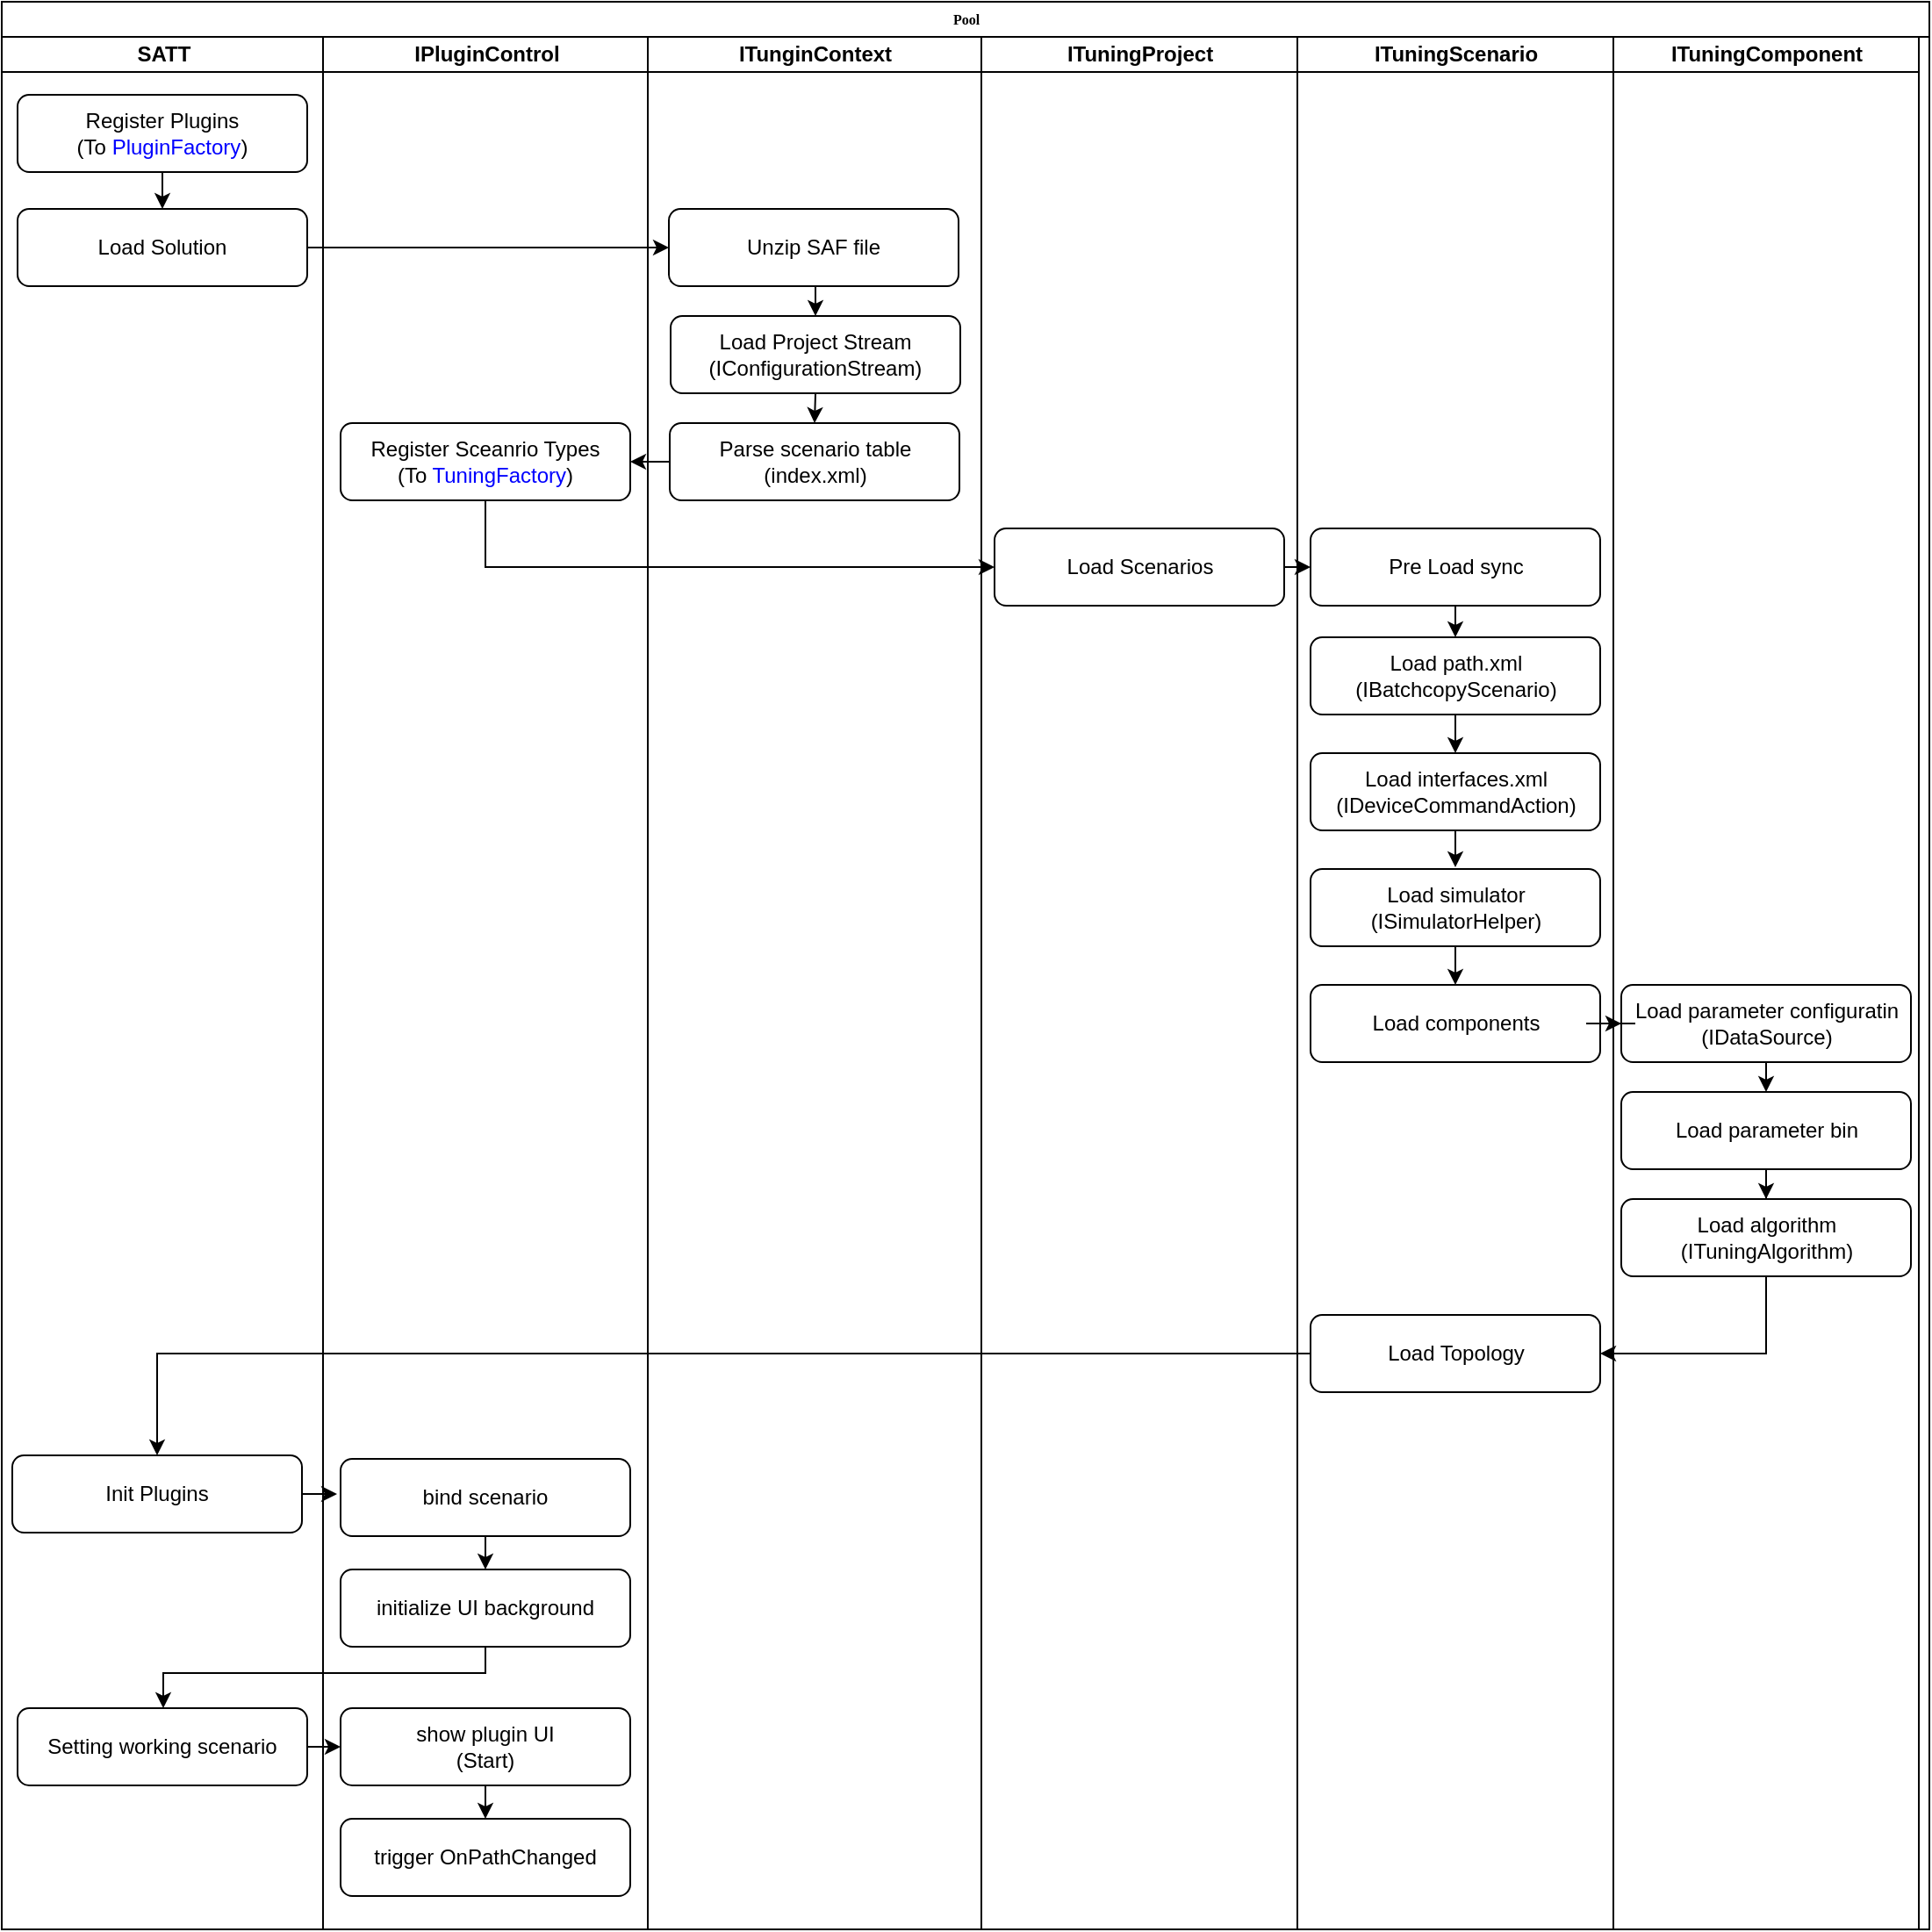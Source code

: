 <mxfile version="18.0.3" type="github">
  <diagram name="Page-1" id="74e2e168-ea6b-b213-b513-2b3c1d86103e">
    <mxGraphModel dx="1422" dy="772" grid="0" gridSize="10" guides="1" tooltips="1" connect="1" arrows="1" fold="1" page="1" pageScale="1" pageWidth="1100" pageHeight="850" background="none" math="0" shadow="0">
      <root>
        <mxCell id="0" />
        <mxCell id="1" parent="0" />
        <mxCell id="77e6c97f196da883-1" value="Pool" style="swimlane;html=1;childLayout=stackLayout;startSize=20;rounded=0;shadow=0;labelBackgroundColor=none;strokeWidth=1;fontFamily=Verdana;fontSize=8;align=center;" parent="1" vertex="1">
          <mxGeometry y="20" width="1098" height="1098" as="geometry" />
        </mxCell>
        <mxCell id="77e6c97f196da883-2" value="SATT" style="swimlane;html=1;startSize=20;" parent="77e6c97f196da883-1" vertex="1">
          <mxGeometry y="20" width="183" height="1078" as="geometry" />
        </mxCell>
        <mxCell id="QMPjAonT9QGGnefhxJ4X-22" style="edgeStyle=orthogonalEdgeStyle;rounded=0;orthogonalLoop=1;jettySize=auto;html=1;exitX=0.5;exitY=1;exitDx=0;exitDy=0;entryX=0.5;entryY=0;entryDx=0;entryDy=0;fontColor=#0000FF;" edge="1" parent="77e6c97f196da883-2" source="QMPjAonT9QGGnefhxJ4X-1" target="QMPjAonT9QGGnefhxJ4X-2">
          <mxGeometry relative="1" as="geometry" />
        </mxCell>
        <mxCell id="QMPjAonT9QGGnefhxJ4X-1" value="Register Plugins&lt;br&gt;(To &lt;font color=&quot;#0000ff&quot;&gt;PluginFactory&lt;/font&gt;)" style="rounded=1;whiteSpace=wrap;html=1;" vertex="1" parent="77e6c97f196da883-2">
          <mxGeometry x="9" y="33" width="165" height="44" as="geometry" />
        </mxCell>
        <mxCell id="QMPjAonT9QGGnefhxJ4X-2" value="Load Solution" style="rounded=1;whiteSpace=wrap;html=1;" vertex="1" parent="77e6c97f196da883-2">
          <mxGeometry x="9" y="98" width="165" height="44" as="geometry" />
        </mxCell>
        <mxCell id="QMPjAonT9QGGnefhxJ4X-18" value="Init Plugins" style="rounded=1;whiteSpace=wrap;html=1;" vertex="1" parent="77e6c97f196da883-2">
          <mxGeometry x="6" y="808" width="165" height="44" as="geometry" />
        </mxCell>
        <mxCell id="QMPjAonT9QGGnefhxJ4X-21" value="Setting working scenario" style="rounded=1;whiteSpace=wrap;html=1;" vertex="1" parent="77e6c97f196da883-2">
          <mxGeometry x="9" y="952" width="165" height="44" as="geometry" />
        </mxCell>
        <mxCell id="77e6c97f196da883-3" value="IPluginControl" style="swimlane;html=1;startSize=20;" parent="77e6c97f196da883-1" vertex="1">
          <mxGeometry x="183" y="20" width="185" height="1078" as="geometry" />
        </mxCell>
        <mxCell id="QMPjAonT9QGGnefhxJ4X-6" value="Register Sceanrio Types&lt;br&gt;(To &lt;font color=&quot;#0000ff&quot;&gt;TuningFactory&lt;/font&gt;)" style="rounded=1;whiteSpace=wrap;html=1;" vertex="1" parent="77e6c97f196da883-3">
          <mxGeometry x="10" y="220" width="165" height="44" as="geometry" />
        </mxCell>
        <mxCell id="QMPjAonT9QGGnefhxJ4X-43" style="edgeStyle=orthogonalEdgeStyle;rounded=0;orthogonalLoop=1;jettySize=auto;html=1;exitX=0.5;exitY=1;exitDx=0;exitDy=0;entryX=0.5;entryY=0;entryDx=0;entryDy=0;fontColor=#0000FF;" edge="1" parent="77e6c97f196da883-3" source="QMPjAonT9QGGnefhxJ4X-19" target="QMPjAonT9QGGnefhxJ4X-20">
          <mxGeometry relative="1" as="geometry" />
        </mxCell>
        <mxCell id="QMPjAonT9QGGnefhxJ4X-19" value="bind scenario" style="rounded=1;whiteSpace=wrap;html=1;" vertex="1" parent="77e6c97f196da883-3">
          <mxGeometry x="10" y="810" width="165" height="44" as="geometry" />
        </mxCell>
        <mxCell id="QMPjAonT9QGGnefhxJ4X-20" value="initialize UI background" style="rounded=1;whiteSpace=wrap;html=1;" vertex="1" parent="77e6c97f196da883-3">
          <mxGeometry x="10" y="873" width="165" height="44" as="geometry" />
        </mxCell>
        <mxCell id="QMPjAonT9QGGnefhxJ4X-53" style="edgeStyle=orthogonalEdgeStyle;rounded=0;orthogonalLoop=1;jettySize=auto;html=1;exitX=0.5;exitY=1;exitDx=0;exitDy=0;entryX=0.5;entryY=0;entryDx=0;entryDy=0;fontColor=#0000FF;" edge="1" parent="77e6c97f196da883-3" source="QMPjAonT9QGGnefhxJ4X-45" target="QMPjAonT9QGGnefhxJ4X-52">
          <mxGeometry relative="1" as="geometry" />
        </mxCell>
        <mxCell id="QMPjAonT9QGGnefhxJ4X-45" value="show plugin UI&lt;br&gt;(Start)" style="rounded=1;whiteSpace=wrap;html=1;" vertex="1" parent="77e6c97f196da883-3">
          <mxGeometry x="10" y="952" width="165" height="44" as="geometry" />
        </mxCell>
        <mxCell id="QMPjAonT9QGGnefhxJ4X-52" value="trigger&amp;nbsp;OnPathChanged" style="rounded=1;whiteSpace=wrap;html=1;" vertex="1" parent="77e6c97f196da883-3">
          <mxGeometry x="10" y="1015" width="165" height="44" as="geometry" />
        </mxCell>
        <mxCell id="77e6c97f196da883-4" value="ITunginContext" style="swimlane;html=1;startSize=20;" parent="77e6c97f196da883-1" vertex="1">
          <mxGeometry x="368" y="20" width="190" height="1078" as="geometry" />
        </mxCell>
        <mxCell id="QMPjAonT9QGGnefhxJ4X-24" style="edgeStyle=orthogonalEdgeStyle;rounded=0;orthogonalLoop=1;jettySize=auto;html=1;exitX=0.5;exitY=1;exitDx=0;exitDy=0;entryX=0.5;entryY=0;entryDx=0;entryDy=0;fontColor=#0000FF;" edge="1" parent="77e6c97f196da883-4" source="QMPjAonT9QGGnefhxJ4X-3" target="QMPjAonT9QGGnefhxJ4X-4">
          <mxGeometry relative="1" as="geometry" />
        </mxCell>
        <mxCell id="QMPjAonT9QGGnefhxJ4X-3" value="Unzip SAF file" style="rounded=1;whiteSpace=wrap;html=1;" vertex="1" parent="77e6c97f196da883-4">
          <mxGeometry x="12" y="98" width="165" height="44" as="geometry" />
        </mxCell>
        <mxCell id="QMPjAonT9QGGnefhxJ4X-25" style="edgeStyle=orthogonalEdgeStyle;rounded=0;orthogonalLoop=1;jettySize=auto;html=1;exitX=0.5;exitY=1;exitDx=0;exitDy=0;entryX=0.5;entryY=0;entryDx=0;entryDy=0;fontColor=#0000FF;" edge="1" parent="77e6c97f196da883-4" source="QMPjAonT9QGGnefhxJ4X-4" target="QMPjAonT9QGGnefhxJ4X-5">
          <mxGeometry relative="1" as="geometry" />
        </mxCell>
        <mxCell id="QMPjAonT9QGGnefhxJ4X-4" value="Load Project Stream&lt;br&gt;(IConfigurationStream)" style="rounded=1;whiteSpace=wrap;html=1;" vertex="1" parent="77e6c97f196da883-4">
          <mxGeometry x="13" y="159" width="165" height="44" as="geometry" />
        </mxCell>
        <mxCell id="QMPjAonT9QGGnefhxJ4X-5" value="Parse scenario table&lt;br&gt;(index.xml)" style="rounded=1;whiteSpace=wrap;html=1;" vertex="1" parent="77e6c97f196da883-4">
          <mxGeometry x="12.5" y="220" width="165" height="44" as="geometry" />
        </mxCell>
        <mxCell id="77e6c97f196da883-5" value="ITuningProject" style="swimlane;html=1;startSize=20;" parent="77e6c97f196da883-1" vertex="1">
          <mxGeometry x="558" y="20" width="180" height="1078" as="geometry" />
        </mxCell>
        <mxCell id="QMPjAonT9QGGnefhxJ4X-8" value="Load Scenarios" style="rounded=1;whiteSpace=wrap;html=1;" vertex="1" parent="77e6c97f196da883-5">
          <mxGeometry x="7.5" y="280" width="165" height="44" as="geometry" />
        </mxCell>
        <mxCell id="77e6c97f196da883-6" value="ITuningScenario" style="swimlane;html=1;startSize=20;" parent="77e6c97f196da883-1" vertex="1">
          <mxGeometry x="738" y="20" width="180" height="1078" as="geometry" />
        </mxCell>
        <mxCell id="QMPjAonT9QGGnefhxJ4X-29" style="edgeStyle=orthogonalEdgeStyle;rounded=0;orthogonalLoop=1;jettySize=auto;html=1;exitX=0.5;exitY=1;exitDx=0;exitDy=0;entryX=0.5;entryY=0;entryDx=0;entryDy=0;fontColor=#0000FF;" edge="1" parent="77e6c97f196da883-6" source="QMPjAonT9QGGnefhxJ4X-9" target="QMPjAonT9QGGnefhxJ4X-10">
          <mxGeometry relative="1" as="geometry" />
        </mxCell>
        <mxCell id="QMPjAonT9QGGnefhxJ4X-9" value="Pre Load sync" style="rounded=1;whiteSpace=wrap;html=1;" vertex="1" parent="77e6c97f196da883-6">
          <mxGeometry x="7.5" y="280" width="165" height="44" as="geometry" />
        </mxCell>
        <mxCell id="QMPjAonT9QGGnefhxJ4X-30" style="edgeStyle=orthogonalEdgeStyle;rounded=0;orthogonalLoop=1;jettySize=auto;html=1;exitX=0.5;exitY=1;exitDx=0;exitDy=0;entryX=0.5;entryY=0;entryDx=0;entryDy=0;fontColor=#0000FF;" edge="1" parent="77e6c97f196da883-6" source="QMPjAonT9QGGnefhxJ4X-10" target="QMPjAonT9QGGnefhxJ4X-11">
          <mxGeometry relative="1" as="geometry" />
        </mxCell>
        <mxCell id="QMPjAonT9QGGnefhxJ4X-10" value="Load path.xml&lt;br&gt;(IBatchcopyScenario)" style="rounded=1;whiteSpace=wrap;html=1;" vertex="1" parent="77e6c97f196da883-6">
          <mxGeometry x="7.5" y="342" width="165" height="44" as="geometry" />
        </mxCell>
        <mxCell id="QMPjAonT9QGGnefhxJ4X-11" value="Load interfaces.xml&lt;br&gt;(IDeviceCommandAction)" style="rounded=1;whiteSpace=wrap;html=1;" vertex="1" parent="77e6c97f196da883-6">
          <mxGeometry x="7.5" y="408" width="165" height="44" as="geometry" />
        </mxCell>
        <mxCell id="QMPjAonT9QGGnefhxJ4X-32" style="edgeStyle=orthogonalEdgeStyle;rounded=0;orthogonalLoop=1;jettySize=auto;html=1;exitX=0.5;exitY=1;exitDx=0;exitDy=0;entryX=0.5;entryY=0;entryDx=0;entryDy=0;fontColor=#0000FF;" edge="1" parent="77e6c97f196da883-6" source="QMPjAonT9QGGnefhxJ4X-12" target="QMPjAonT9QGGnefhxJ4X-13">
          <mxGeometry relative="1" as="geometry" />
        </mxCell>
        <mxCell id="QMPjAonT9QGGnefhxJ4X-12" value="Load simulator&lt;br&gt;(ISimulatorHelper)" style="rounded=1;whiteSpace=wrap;html=1;" vertex="1" parent="77e6c97f196da883-6">
          <mxGeometry x="7.5" y="474" width="165" height="44" as="geometry" />
        </mxCell>
        <mxCell id="QMPjAonT9QGGnefhxJ4X-13" value="Load components" style="rounded=1;whiteSpace=wrap;html=1;" vertex="1" parent="77e6c97f196da883-6">
          <mxGeometry x="7.5" y="540" width="165" height="44" as="geometry" />
        </mxCell>
        <mxCell id="QMPjAonT9QGGnefhxJ4X-17" value="Load Topology" style="rounded=1;whiteSpace=wrap;html=1;" vertex="1" parent="77e6c97f196da883-6">
          <mxGeometry x="7.5" y="728" width="165" height="44" as="geometry" />
        </mxCell>
        <mxCell id="77e6c97f196da883-7" value="ITuningComponent" style="swimlane;html=1;startSize=20;" parent="77e6c97f196da883-1" vertex="1">
          <mxGeometry x="918" y="20" width="174" height="1078" as="geometry" />
        </mxCell>
        <mxCell id="QMPjAonT9QGGnefhxJ4X-34" style="edgeStyle=orthogonalEdgeStyle;rounded=0;orthogonalLoop=1;jettySize=auto;html=1;exitX=0.5;exitY=1;exitDx=0;exitDy=0;entryX=0.5;entryY=0;entryDx=0;entryDy=0;fontColor=#0000FF;" edge="1" parent="77e6c97f196da883-7" source="QMPjAonT9QGGnefhxJ4X-14" target="QMPjAonT9QGGnefhxJ4X-15">
          <mxGeometry relative="1" as="geometry" />
        </mxCell>
        <mxCell id="QMPjAonT9QGGnefhxJ4X-14" value="Load parameter configuratin&lt;br&gt;(IDataSource)" style="rounded=1;whiteSpace=wrap;html=1;" vertex="1" parent="77e6c97f196da883-7">
          <mxGeometry x="4.5" y="540" width="165" height="44" as="geometry" />
        </mxCell>
        <mxCell id="QMPjAonT9QGGnefhxJ4X-35" style="edgeStyle=orthogonalEdgeStyle;rounded=0;orthogonalLoop=1;jettySize=auto;html=1;exitX=0.5;exitY=1;exitDx=0;exitDy=0;fontColor=#0000FF;" edge="1" parent="77e6c97f196da883-7" source="QMPjAonT9QGGnefhxJ4X-15" target="QMPjAonT9QGGnefhxJ4X-16">
          <mxGeometry relative="1" as="geometry" />
        </mxCell>
        <mxCell id="QMPjAonT9QGGnefhxJ4X-15" value="Load parameter bin" style="rounded=1;whiteSpace=wrap;html=1;" vertex="1" parent="77e6c97f196da883-7">
          <mxGeometry x="4.5" y="601" width="165" height="44" as="geometry" />
        </mxCell>
        <mxCell id="QMPjAonT9QGGnefhxJ4X-16" value="Load algorithm&lt;br&gt;(ITuningAlgorithm)" style="rounded=1;whiteSpace=wrap;html=1;" vertex="1" parent="77e6c97f196da883-7">
          <mxGeometry x="4.5" y="662" width="165" height="44" as="geometry" />
        </mxCell>
        <mxCell id="QMPjAonT9QGGnefhxJ4X-23" style="edgeStyle=orthogonalEdgeStyle;rounded=0;orthogonalLoop=1;jettySize=auto;html=1;exitX=1;exitY=0.5;exitDx=0;exitDy=0;entryX=0;entryY=0.5;entryDx=0;entryDy=0;fontColor=#0000FF;" edge="1" parent="77e6c97f196da883-1" source="QMPjAonT9QGGnefhxJ4X-2" target="QMPjAonT9QGGnefhxJ4X-3">
          <mxGeometry relative="1" as="geometry" />
        </mxCell>
        <mxCell id="QMPjAonT9QGGnefhxJ4X-26" style="edgeStyle=orthogonalEdgeStyle;rounded=0;orthogonalLoop=1;jettySize=auto;html=1;exitX=0;exitY=0.5;exitDx=0;exitDy=0;entryX=1;entryY=0.5;entryDx=0;entryDy=0;fontColor=#0000FF;" edge="1" parent="77e6c97f196da883-1" source="QMPjAonT9QGGnefhxJ4X-5" target="QMPjAonT9QGGnefhxJ4X-6">
          <mxGeometry relative="1" as="geometry" />
        </mxCell>
        <mxCell id="QMPjAonT9QGGnefhxJ4X-27" style="edgeStyle=orthogonalEdgeStyle;rounded=0;orthogonalLoop=1;jettySize=auto;html=1;exitX=0.5;exitY=1;exitDx=0;exitDy=0;entryX=0;entryY=0.5;entryDx=0;entryDy=0;fontColor=#0000FF;" edge="1" parent="77e6c97f196da883-1" source="QMPjAonT9QGGnefhxJ4X-6" target="QMPjAonT9QGGnefhxJ4X-8">
          <mxGeometry relative="1" as="geometry" />
        </mxCell>
        <mxCell id="QMPjAonT9QGGnefhxJ4X-28" style="edgeStyle=orthogonalEdgeStyle;rounded=0;orthogonalLoop=1;jettySize=auto;html=1;exitX=1;exitY=0.5;exitDx=0;exitDy=0;entryX=0;entryY=0.5;entryDx=0;entryDy=0;fontColor=#0000FF;" edge="1" parent="77e6c97f196da883-1" source="QMPjAonT9QGGnefhxJ4X-8" target="QMPjAonT9QGGnefhxJ4X-9">
          <mxGeometry relative="1" as="geometry" />
        </mxCell>
        <mxCell id="QMPjAonT9QGGnefhxJ4X-33" style="edgeStyle=orthogonalEdgeStyle;rounded=0;orthogonalLoop=1;jettySize=auto;html=1;exitX=1;exitY=0.5;exitDx=0;exitDy=0;fontColor=#0000FF;" edge="1" parent="77e6c97f196da883-1" source="QMPjAonT9QGGnefhxJ4X-13" target="QMPjAonT9QGGnefhxJ4X-14">
          <mxGeometry relative="1" as="geometry" />
        </mxCell>
        <mxCell id="QMPjAonT9QGGnefhxJ4X-36" style="edgeStyle=orthogonalEdgeStyle;rounded=0;orthogonalLoop=1;jettySize=auto;html=1;exitX=0.5;exitY=1;exitDx=0;exitDy=0;entryX=1;entryY=0.5;entryDx=0;entryDy=0;fontColor=#0000FF;" edge="1" parent="77e6c97f196da883-1" source="QMPjAonT9QGGnefhxJ4X-16" target="QMPjAonT9QGGnefhxJ4X-17">
          <mxGeometry relative="1" as="geometry" />
        </mxCell>
        <mxCell id="QMPjAonT9QGGnefhxJ4X-37" style="edgeStyle=orthogonalEdgeStyle;rounded=0;orthogonalLoop=1;jettySize=auto;html=1;exitX=0;exitY=0.5;exitDx=0;exitDy=0;entryX=0.5;entryY=0;entryDx=0;entryDy=0;fontColor=#0000FF;" edge="1" parent="77e6c97f196da883-1" source="QMPjAonT9QGGnefhxJ4X-17" target="QMPjAonT9QGGnefhxJ4X-18">
          <mxGeometry relative="1" as="geometry" />
        </mxCell>
        <mxCell id="QMPjAonT9QGGnefhxJ4X-44" style="edgeStyle=orthogonalEdgeStyle;rounded=0;orthogonalLoop=1;jettySize=auto;html=1;exitX=0.5;exitY=1;exitDx=0;exitDy=0;fontColor=#0000FF;" edge="1" parent="77e6c97f196da883-1" source="QMPjAonT9QGGnefhxJ4X-20" target="QMPjAonT9QGGnefhxJ4X-21">
          <mxGeometry relative="1" as="geometry">
            <Array as="points">
              <mxPoint x="276" y="952" />
              <mxPoint x="92" y="952" />
            </Array>
          </mxGeometry>
        </mxCell>
        <mxCell id="QMPjAonT9QGGnefhxJ4X-51" style="edgeStyle=orthogonalEdgeStyle;rounded=0;orthogonalLoop=1;jettySize=auto;html=1;exitX=1;exitY=0.5;exitDx=0;exitDy=0;entryX=0;entryY=0.5;entryDx=0;entryDy=0;fontColor=#0000FF;" edge="1" parent="77e6c97f196da883-1" source="QMPjAonT9QGGnefhxJ4X-21" target="QMPjAonT9QGGnefhxJ4X-45">
          <mxGeometry relative="1" as="geometry" />
        </mxCell>
        <mxCell id="QMPjAonT9QGGnefhxJ4X-31" style="edgeStyle=orthogonalEdgeStyle;rounded=0;orthogonalLoop=1;jettySize=auto;html=1;exitX=0.5;exitY=1;exitDx=0;exitDy=0;fontColor=#0000FF;" edge="1" parent="1" source="QMPjAonT9QGGnefhxJ4X-11">
          <mxGeometry relative="1" as="geometry">
            <mxPoint x="828" y="513" as="targetPoint" />
          </mxGeometry>
        </mxCell>
        <mxCell id="QMPjAonT9QGGnefhxJ4X-50" style="edgeStyle=orthogonalEdgeStyle;rounded=0;orthogonalLoop=1;jettySize=auto;html=1;exitX=1;exitY=0.5;exitDx=0;exitDy=0;fontColor=#0000FF;" edge="1" parent="1" source="QMPjAonT9QGGnefhxJ4X-18">
          <mxGeometry relative="1" as="geometry">
            <mxPoint x="191" y="870" as="targetPoint" />
          </mxGeometry>
        </mxCell>
      </root>
    </mxGraphModel>
  </diagram>
</mxfile>
